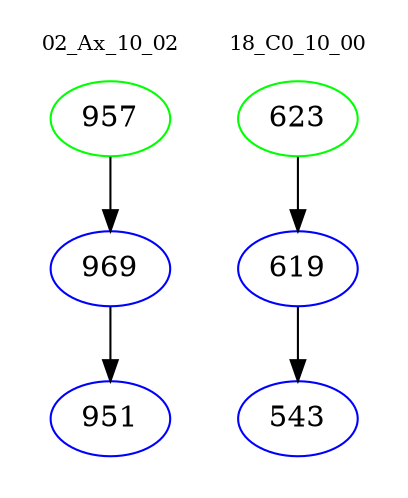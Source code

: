 digraph{
subgraph cluster_0 {
color = white
label = "02_Ax_10_02";
fontsize=10;
T0_957 [label="957", color="green"]
T0_957 -> T0_969 [color="black"]
T0_969 [label="969", color="blue"]
T0_969 -> T0_951 [color="black"]
T0_951 [label="951", color="blue"]
}
subgraph cluster_1 {
color = white
label = "18_C0_10_00";
fontsize=10;
T1_623 [label="623", color="green"]
T1_623 -> T1_619 [color="black"]
T1_619 [label="619", color="blue"]
T1_619 -> T1_543 [color="black"]
T1_543 [label="543", color="blue"]
}
}
